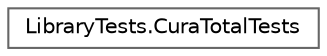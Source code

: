 digraph "Graphical Class Hierarchy"
{
 // INTERACTIVE_SVG=YES
 // LATEX_PDF_SIZE
  bgcolor="transparent";
  edge [fontname=Helvetica,fontsize=10,labelfontname=Helvetica,labelfontsize=10];
  node [fontname=Helvetica,fontsize=10,shape=box,height=0.2,width=0.4];
  rankdir="LR";
  Node0 [id="Node000000",label="LibraryTests.CuraTotalTests",height=0.2,width=0.4,color="grey40", fillcolor="white", style="filled",URL="$classLibraryTests_1_1CuraTotalTests.html",tooltip="Esta es la clase CuraTotalTests. Se encarga de comprobar sus funcionalidades."];
}
